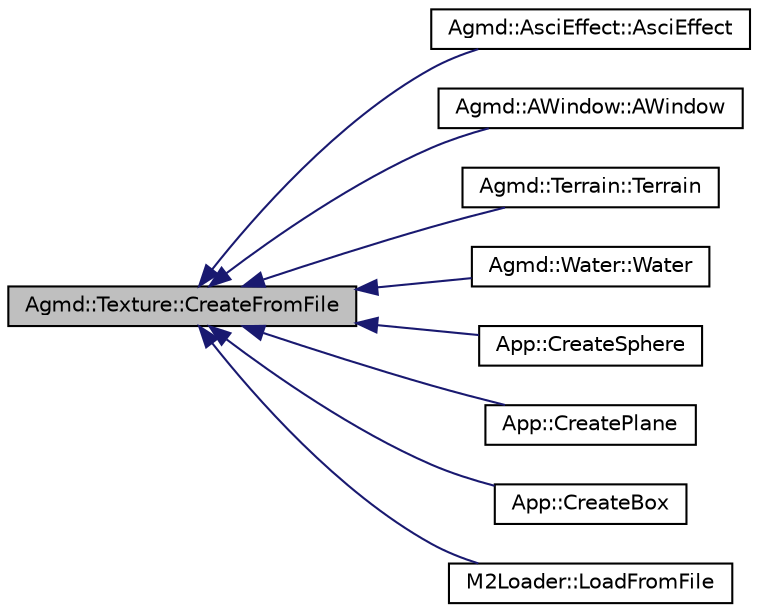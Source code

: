 digraph "Agmd::Texture::CreateFromFile"
{
  edge [fontname="Helvetica",fontsize="10",labelfontname="Helvetica",labelfontsize="10"];
  node [fontname="Helvetica",fontsize="10",shape=record];
  rankdir="LR";
  Node1 [label="Agmd::Texture::CreateFromFile",height=0.2,width=0.4,color="black", fillcolor="grey75", style="filled" fontcolor="black"];
  Node1 -> Node2 [dir="back",color="midnightblue",fontsize="10",style="solid"];
  Node2 [label="Agmd::AsciEffect::AsciEffect",height=0.2,width=0.4,color="black", fillcolor="white", style="filled",URL="$class_agmd_1_1_asci_effect.html#a90e9456454102f304f5980c4d0f8bd0f"];
  Node1 -> Node3 [dir="back",color="midnightblue",fontsize="10",style="solid"];
  Node3 [label="Agmd::AWindow::AWindow",height=0.2,width=0.4,color="black", fillcolor="white", style="filled",URL="$class_agmd_1_1_a_window.html#a978b56ae79fbeed8dded9f23f8bfd63a"];
  Node1 -> Node4 [dir="back",color="midnightblue",fontsize="10",style="solid"];
  Node4 [label="Agmd::Terrain::Terrain",height=0.2,width=0.4,color="black", fillcolor="white", style="filled",URL="$class_agmd_1_1_terrain.html#aa94c778cda7707e6ac11a61a1c19d719"];
  Node1 -> Node5 [dir="back",color="midnightblue",fontsize="10",style="solid"];
  Node5 [label="Agmd::Water::Water",height=0.2,width=0.4,color="black", fillcolor="white", style="filled",URL="$class_agmd_1_1_water.html#a2c58ae33c32399db1b33ea211e33b7fe"];
  Node1 -> Node6 [dir="back",color="midnightblue",fontsize="10",style="solid"];
  Node6 [label="App::CreateSphere",height=0.2,width=0.4,color="black", fillcolor="white", style="filled",URL="$class_app.html#ae87db10b2c7434e9bd0cc5497f9c3c3a"];
  Node1 -> Node7 [dir="back",color="midnightblue",fontsize="10",style="solid"];
  Node7 [label="App::CreatePlane",height=0.2,width=0.4,color="black", fillcolor="white", style="filled",URL="$class_app.html#af4b83db23e669aa59440eb8f7f876a61"];
  Node1 -> Node8 [dir="back",color="midnightblue",fontsize="10",style="solid"];
  Node8 [label="App::CreateBox",height=0.2,width=0.4,color="black", fillcolor="white", style="filled",URL="$class_app.html#a3fb8a432f22cd59233fb2457a102b31a"];
  Node1 -> Node9 [dir="back",color="midnightblue",fontsize="10",style="solid"];
  Node9 [label="M2Loader::LoadFromFile",height=0.2,width=0.4,color="black", fillcolor="white", style="filled",URL="$class_m2_loader.html#ac69f9a9a4375fd799cb750778846ab36"];
}
